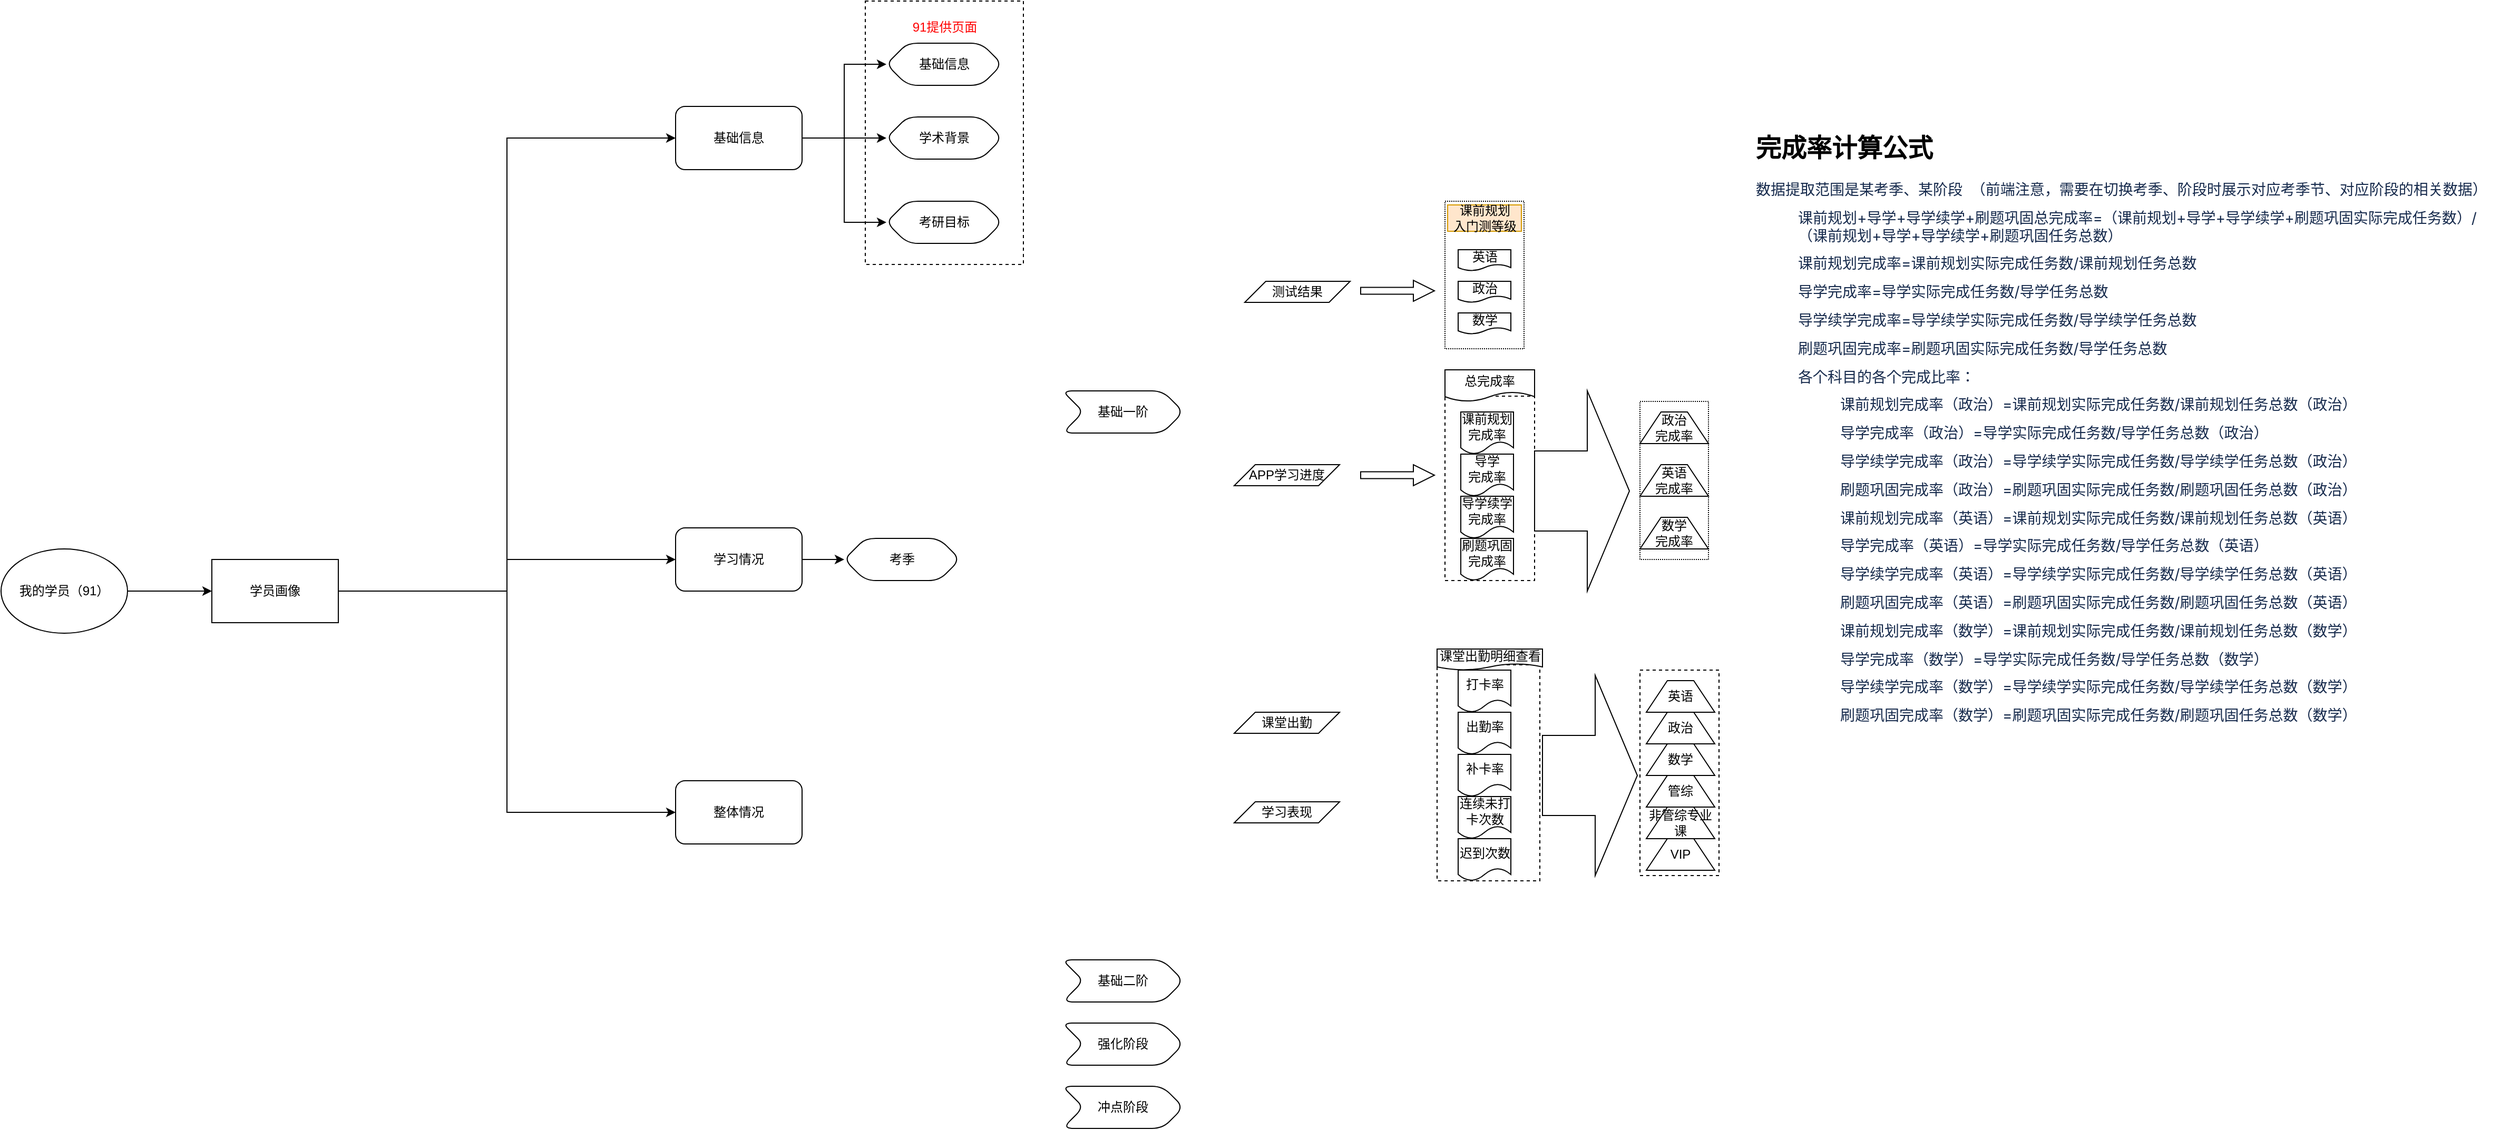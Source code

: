 <mxfile version="21.6.6" type="github">
  <diagram name="第 1 页" id="HjcUYGO30nJuk45t63Vl">
    <mxGraphModel dx="4020" dy="1486" grid="1" gridSize="10" guides="1" tooltips="1" connect="1" arrows="1" fold="1" page="1" pageScale="1" pageWidth="827" pageHeight="1169" math="0" shadow="0">
      <root>
        <mxCell id="0" />
        <mxCell id="1" parent="0" />
        <mxCell id="xOnKtEDKV3KdFgjS1WJt-15" value="" style="rounded=0;whiteSpace=wrap;html=1;dashed=1;" vertex="1" parent="1">
          <mxGeometry x="1375" y="955" width="75" height="195" as="geometry" />
        </mxCell>
        <mxCell id="xOnKtEDKV3KdFgjS1WJt-13" value="" style="rounded=0;whiteSpace=wrap;html=1;dashed=1;" vertex="1" parent="1">
          <mxGeometry x="1182.5" y="950" width="97.5" height="205" as="geometry" />
        </mxCell>
        <mxCell id="hmlYSEphnml5yRxJCa9B-29" value="" style="rounded=0;whiteSpace=wrap;html=1;dashed=1;dashPattern=1 1;" parent="1" vertex="1">
          <mxGeometry x="1375" y="700" width="65" height="150" as="geometry" />
        </mxCell>
        <mxCell id="hmlYSEphnml5yRxJCa9B-22" value="" style="rounded=0;whiteSpace=wrap;html=1;dashed=1;" parent="1" vertex="1">
          <mxGeometry x="1190" y="695" width="85" height="175" as="geometry" />
        </mxCell>
        <mxCell id="hmlYSEphnml5yRxJCa9B-7" value="" style="rounded=0;whiteSpace=wrap;html=1;dashed=1;dashPattern=1 1;" parent="1" vertex="1">
          <mxGeometry x="1190" y="510" width="75" height="140" as="geometry" />
        </mxCell>
        <mxCell id="JorKWfMErrwngxVBuPZv-26" value="" style="rounded=0;whiteSpace=wrap;html=1;dashed=1;" parent="1" vertex="1">
          <mxGeometry x="640" y="320" width="150" height="250" as="geometry" />
        </mxCell>
        <mxCell id="JorKWfMErrwngxVBuPZv-3" value="" style="edgeStyle=orthogonalEdgeStyle;rounded=0;orthogonalLoop=1;jettySize=auto;html=1;" parent="1" source="JorKWfMErrwngxVBuPZv-1" target="JorKWfMErrwngxVBuPZv-2" edge="1">
          <mxGeometry relative="1" as="geometry" />
        </mxCell>
        <mxCell id="JorKWfMErrwngxVBuPZv-1" value="我的学员（91）" style="ellipse;whiteSpace=wrap;html=1;" parent="1" vertex="1">
          <mxGeometry x="-180" y="840" width="120" height="80" as="geometry" />
        </mxCell>
        <mxCell id="JorKWfMErrwngxVBuPZv-5" value="" style="edgeStyle=orthogonalEdgeStyle;rounded=0;orthogonalLoop=1;jettySize=auto;html=1;entryX=0;entryY=0.5;entryDx=0;entryDy=0;" parent="1" source="JorKWfMErrwngxVBuPZv-2" target="JorKWfMErrwngxVBuPZv-4" edge="1">
          <mxGeometry relative="1" as="geometry" />
        </mxCell>
        <mxCell id="JorKWfMErrwngxVBuPZv-11" style="edgeStyle=orthogonalEdgeStyle;rounded=0;orthogonalLoop=1;jettySize=auto;html=1;exitX=1;exitY=0.5;exitDx=0;exitDy=0;entryX=0;entryY=0.5;entryDx=0;entryDy=0;" parent="1" source="JorKWfMErrwngxVBuPZv-2" target="JorKWfMErrwngxVBuPZv-7" edge="1">
          <mxGeometry relative="1" as="geometry" />
        </mxCell>
        <mxCell id="JorKWfMErrwngxVBuPZv-13" style="edgeStyle=orthogonalEdgeStyle;rounded=0;orthogonalLoop=1;jettySize=auto;html=1;exitX=1;exitY=0.5;exitDx=0;exitDy=0;entryX=0;entryY=0.5;entryDx=0;entryDy=0;" parent="1" source="JorKWfMErrwngxVBuPZv-2" target="JorKWfMErrwngxVBuPZv-12" edge="1">
          <mxGeometry relative="1" as="geometry" />
        </mxCell>
        <mxCell id="JorKWfMErrwngxVBuPZv-2" value="学员画像" style="whiteSpace=wrap;html=1;" parent="1" vertex="1">
          <mxGeometry x="20" y="850" width="120" height="60" as="geometry" />
        </mxCell>
        <mxCell id="JorKWfMErrwngxVBuPZv-17" value="" style="edgeStyle=orthogonalEdgeStyle;rounded=0;orthogonalLoop=1;jettySize=auto;html=1;entryX=0;entryY=0.5;entryDx=0;entryDy=0;" parent="1" source="JorKWfMErrwngxVBuPZv-4" target="JorKWfMErrwngxVBuPZv-16" edge="1">
          <mxGeometry relative="1" as="geometry" />
        </mxCell>
        <mxCell id="JorKWfMErrwngxVBuPZv-22" style="edgeStyle=orthogonalEdgeStyle;rounded=0;orthogonalLoop=1;jettySize=auto;html=1;exitX=1;exitY=0.5;exitDx=0;exitDy=0;entryX=0;entryY=0.5;entryDx=0;entryDy=0;" parent="1" source="JorKWfMErrwngxVBuPZv-4" target="JorKWfMErrwngxVBuPZv-19" edge="1">
          <mxGeometry relative="1" as="geometry" />
        </mxCell>
        <mxCell id="JorKWfMErrwngxVBuPZv-23" style="edgeStyle=orthogonalEdgeStyle;rounded=0;orthogonalLoop=1;jettySize=auto;html=1;exitX=1;exitY=0.5;exitDx=0;exitDy=0;entryX=0;entryY=0.5;entryDx=0;entryDy=0;" parent="1" source="JorKWfMErrwngxVBuPZv-4" target="JorKWfMErrwngxVBuPZv-20" edge="1">
          <mxGeometry relative="1" as="geometry" />
        </mxCell>
        <mxCell id="JorKWfMErrwngxVBuPZv-4" value="基础信息" style="rounded=1;whiteSpace=wrap;html=1;" parent="1" vertex="1">
          <mxGeometry x="460" y="420" width="120" height="60" as="geometry" />
        </mxCell>
        <mxCell id="JorKWfMErrwngxVBuPZv-29" style="edgeStyle=orthogonalEdgeStyle;rounded=0;orthogonalLoop=1;jettySize=auto;html=1;exitX=1;exitY=0.5;exitDx=0;exitDy=0;" parent="1" source="JorKWfMErrwngxVBuPZv-7" target="JorKWfMErrwngxVBuPZv-28" edge="1">
          <mxGeometry relative="1" as="geometry" />
        </mxCell>
        <mxCell id="JorKWfMErrwngxVBuPZv-7" value="学习情况" style="rounded=1;whiteSpace=wrap;html=1;" parent="1" vertex="1">
          <mxGeometry x="460" y="820" width="120" height="60" as="geometry" />
        </mxCell>
        <mxCell id="JorKWfMErrwngxVBuPZv-12" value="整体情况" style="rounded=1;whiteSpace=wrap;html=1;" parent="1" vertex="1">
          <mxGeometry x="460" y="1060" width="120" height="60" as="geometry" />
        </mxCell>
        <mxCell id="JorKWfMErrwngxVBuPZv-16" value="基础信息" style="shape=hexagon;perimeter=hexagonPerimeter2;whiteSpace=wrap;html=1;fixedSize=1;rounded=1;" parent="1" vertex="1">
          <mxGeometry x="660" y="360" width="110" height="40" as="geometry" />
        </mxCell>
        <mxCell id="JorKWfMErrwngxVBuPZv-19" value="学术背景" style="shape=hexagon;perimeter=hexagonPerimeter2;whiteSpace=wrap;html=1;fixedSize=1;rounded=1;" parent="1" vertex="1">
          <mxGeometry x="660" y="430" width="110" height="40" as="geometry" />
        </mxCell>
        <mxCell id="JorKWfMErrwngxVBuPZv-20" value="考研目标" style="shape=hexagon;perimeter=hexagonPerimeter2;whiteSpace=wrap;html=1;fixedSize=1;rounded=1;" parent="1" vertex="1">
          <mxGeometry x="660" y="510" width="110" height="40" as="geometry" />
        </mxCell>
        <mxCell id="JorKWfMErrwngxVBuPZv-27" value="&lt;font color=&quot;#ff0000&quot;&gt;91提供页面&lt;/font&gt;" style="text;html=1;strokeColor=none;fillColor=none;align=center;verticalAlign=middle;whiteSpace=wrap;rounded=0;" parent="1" vertex="1">
          <mxGeometry x="652.5" y="330" width="125" height="30" as="geometry" />
        </mxCell>
        <mxCell id="JorKWfMErrwngxVBuPZv-28" value="考季" style="shape=hexagon;perimeter=hexagonPerimeter2;whiteSpace=wrap;html=1;fixedSize=1;rounded=1;" parent="1" vertex="1">
          <mxGeometry x="620" y="830" width="110" height="40" as="geometry" />
        </mxCell>
        <mxCell id="JorKWfMErrwngxVBuPZv-31" value="基础一阶" style="shape=step;perimeter=stepPerimeter;whiteSpace=wrap;html=1;fixedSize=1;rounded=1;" parent="1" vertex="1">
          <mxGeometry x="827" y="690" width="115" height="40" as="geometry" />
        </mxCell>
        <mxCell id="JorKWfMErrwngxVBuPZv-33" value="基础二阶" style="shape=step;perimeter=stepPerimeter;whiteSpace=wrap;html=1;fixedSize=1;rounded=1;" parent="1" vertex="1">
          <mxGeometry x="827" y="1230" width="115" height="40" as="geometry" />
        </mxCell>
        <mxCell id="JorKWfMErrwngxVBuPZv-34" value="强化阶段" style="shape=step;perimeter=stepPerimeter;whiteSpace=wrap;html=1;fixedSize=1;rounded=1;" parent="1" vertex="1">
          <mxGeometry x="827" y="1290" width="115" height="40" as="geometry" />
        </mxCell>
        <mxCell id="JorKWfMErrwngxVBuPZv-35" value="冲点阶段" style="shape=step;perimeter=stepPerimeter;whiteSpace=wrap;html=1;fixedSize=1;rounded=1;" parent="1" vertex="1">
          <mxGeometry x="827" y="1350" width="115" height="40" as="geometry" />
        </mxCell>
        <mxCell id="JorKWfMErrwngxVBuPZv-41" value="测试结果" style="shape=parallelogram;perimeter=parallelogramPerimeter;whiteSpace=wrap;html=1;fixedSize=1;" parent="1" vertex="1">
          <mxGeometry x="1000" y="586" width="100" height="20" as="geometry" />
        </mxCell>
        <mxCell id="JorKWfMErrwngxVBuPZv-42" value="APP学习进度" style="shape=parallelogram;perimeter=parallelogramPerimeter;whiteSpace=wrap;html=1;fixedSize=1;" parent="1" vertex="1">
          <mxGeometry x="990" y="760" width="100" height="20" as="geometry" />
        </mxCell>
        <mxCell id="JorKWfMErrwngxVBuPZv-43" value="课堂出勤" style="shape=parallelogram;perimeter=parallelogramPerimeter;whiteSpace=wrap;html=1;fixedSize=1;" parent="1" vertex="1">
          <mxGeometry x="990" y="995" width="100" height="20" as="geometry" />
        </mxCell>
        <mxCell id="JorKWfMErrwngxVBuPZv-44" value="学习表现" style="shape=parallelogram;perimeter=parallelogramPerimeter;whiteSpace=wrap;html=1;fixedSize=1;" parent="1" vertex="1">
          <mxGeometry x="990" y="1080" width="100" height="20" as="geometry" />
        </mxCell>
        <mxCell id="JorKWfMErrwngxVBuPZv-45" value="课堂出勤明细查看" style="shape=document;whiteSpace=wrap;html=1;boundedLbl=1;" parent="1" vertex="1">
          <mxGeometry x="1182.5" y="935" width="100" height="20" as="geometry" />
        </mxCell>
        <mxCell id="hmlYSEphnml5yRxJCa9B-1" value="英语" style="shape=document;whiteSpace=wrap;html=1;boundedLbl=1;" parent="1" vertex="1">
          <mxGeometry x="1202.5" y="556" width="50" height="20" as="geometry" />
        </mxCell>
        <mxCell id="hmlYSEphnml5yRxJCa9B-3" value="政治" style="shape=document;whiteSpace=wrap;html=1;boundedLbl=1;" parent="1" vertex="1">
          <mxGeometry x="1202.5" y="586" width="50" height="20" as="geometry" />
        </mxCell>
        <mxCell id="hmlYSEphnml5yRxJCa9B-4" value="数学" style="shape=document;whiteSpace=wrap;html=1;boundedLbl=1;" parent="1" vertex="1">
          <mxGeometry x="1202.5" y="616" width="50" height="20" as="geometry" />
        </mxCell>
        <mxCell id="hmlYSEphnml5yRxJCa9B-8" value="课前规划&lt;br&gt;入门测等级" style="text;html=1;strokeColor=#d79b00;fillColor=#ffe6cc;align=center;verticalAlign=middle;whiteSpace=wrap;rounded=0;" parent="1" vertex="1">
          <mxGeometry x="1192.5" y="513.5" width="70" height="25" as="geometry" />
        </mxCell>
        <mxCell id="hmlYSEphnml5yRxJCa9B-9" value="总完成率" style="shape=document;whiteSpace=wrap;html=1;boundedLbl=1;" parent="1" vertex="1">
          <mxGeometry x="1190" y="670" width="85" height="30" as="geometry" />
        </mxCell>
        <mxCell id="hmlYSEphnml5yRxJCa9B-10" value="课前规划&lt;br&gt;完成率" style="shape=document;whiteSpace=wrap;html=1;boundedLbl=1;" parent="1" vertex="1">
          <mxGeometry x="1205" y="710" width="50" height="40" as="geometry" />
        </mxCell>
        <mxCell id="hmlYSEphnml5yRxJCa9B-11" value="导学&lt;br&gt;完成率" style="shape=document;whiteSpace=wrap;html=1;boundedLbl=1;" parent="1" vertex="1">
          <mxGeometry x="1205" y="750" width="50" height="40" as="geometry" />
        </mxCell>
        <mxCell id="hmlYSEphnml5yRxJCa9B-12" value="导学续学&lt;br&gt;完成率" style="shape=document;whiteSpace=wrap;html=1;boundedLbl=1;" parent="1" vertex="1">
          <mxGeometry x="1205" y="790" width="50" height="40" as="geometry" />
        </mxCell>
        <mxCell id="hmlYSEphnml5yRxJCa9B-13" value="刷题巩固&lt;br&gt;完成率" style="shape=document;whiteSpace=wrap;html=1;boundedLbl=1;" parent="1" vertex="1">
          <mxGeometry x="1205" y="830" width="50" height="40" as="geometry" />
        </mxCell>
        <mxCell id="hmlYSEphnml5yRxJCa9B-14" value="政治&lt;br&gt;完成率" style="shape=trapezoid;perimeter=trapezoidPerimeter;whiteSpace=wrap;html=1;fixedSize=1;" parent="1" vertex="1">
          <mxGeometry x="1375" y="710" width="65" height="30" as="geometry" />
        </mxCell>
        <mxCell id="hmlYSEphnml5yRxJCa9B-16" value="英语&lt;br&gt;完成率" style="shape=trapezoid;perimeter=trapezoidPerimeter;whiteSpace=wrap;html=1;fixedSize=1;" parent="1" vertex="1">
          <mxGeometry x="1375" y="760" width="65" height="30" as="geometry" />
        </mxCell>
        <mxCell id="hmlYSEphnml5yRxJCa9B-17" value="数学&lt;br&gt;完成率" style="shape=trapezoid;perimeter=trapezoidPerimeter;whiteSpace=wrap;html=1;fixedSize=1;" parent="1" vertex="1">
          <mxGeometry x="1375" y="810" width="65" height="30" as="geometry" />
        </mxCell>
        <mxCell id="hmlYSEphnml5yRxJCa9B-21" value="" style="html=1;shadow=0;dashed=0;align=center;verticalAlign=middle;shape=mxgraph.arrows2.arrow;dy=0.6;dx=40;notch=0;" parent="1" vertex="1">
          <mxGeometry x="1275" y="690" width="90" height="190" as="geometry" />
        </mxCell>
        <mxCell id="hmlYSEphnml5yRxJCa9B-25" value="" style="html=1;shadow=0;dashed=0;align=center;verticalAlign=middle;shape=mxgraph.arrows2.arrow;dy=0.67;dx=20;notch=0;" parent="1" vertex="1">
          <mxGeometry x="1110" y="585" width="70" height="20" as="geometry" />
        </mxCell>
        <mxCell id="hmlYSEphnml5yRxJCa9B-28" value="" style="html=1;shadow=0;dashed=0;align=center;verticalAlign=middle;shape=mxgraph.arrows2.arrow;dy=0.67;dx=20;notch=0;" parent="1" vertex="1">
          <mxGeometry x="1110" y="760" width="70" height="20" as="geometry" />
        </mxCell>
        <mxCell id="hmlYSEphnml5yRxJCa9B-30" value="&lt;h1&gt;完成率计算公式&lt;/h1&gt;&lt;p style=&quot;margin: 10px 0px 0px; padding: 0px; color: rgb(23, 43, 77); font-family: -apple-system, system-ui, &amp;quot;Segoe UI&amp;quot;, Roboto, Oxygen, Ubuntu, &amp;quot;Fira Sans&amp;quot;, &amp;quot;Droid Sans&amp;quot;, &amp;quot;Helvetica Neue&amp;quot;, sans-serif; font-size: 14px; background-color: rgb(255, 255, 255);&quot;&gt;数据提取范围是某考季、某阶段&amp;nbsp; （前端注意，需要在切换考季、阶段时展示对应考季节、对应阶段的相关数据）&lt;/p&gt;&lt;p style=&quot;margin: 10px 0px 0px 40px; padding: 0px; color: rgb(23, 43, 77); font-family: -apple-system, system-ui, &amp;quot;Segoe UI&amp;quot;, Roboto, Oxygen, Ubuntu, &amp;quot;Fira Sans&amp;quot;, &amp;quot;Droid Sans&amp;quot;, &amp;quot;Helvetica Neue&amp;quot;, sans-serif; font-size: 14px; background-color: rgb(255, 255, 255);&quot;&gt;课前规划+导学+导学续学+刷题巩固总完成率=（课前规划+导学+导学续学+刷题巩固实际完成任务数）/（课前规划+导学+导学续学+刷题巩固任务总数）&lt;/p&gt;&lt;p style=&quot;margin: 10px 0px 0px 40px; padding: 0px; color: rgb(23, 43, 77); font-family: -apple-system, system-ui, &amp;quot;Segoe UI&amp;quot;, Roboto, Oxygen, Ubuntu, &amp;quot;Fira Sans&amp;quot;, &amp;quot;Droid Sans&amp;quot;, &amp;quot;Helvetica Neue&amp;quot;, sans-serif; font-size: 14px; background-color: rgb(255, 255, 255);&quot;&gt;课前规划完成率=课前规划实际完成任务数/课前规划任务总数&lt;/p&gt;&lt;p style=&quot;margin: 10px 0px 0px 40px; padding: 0px; color: rgb(23, 43, 77); font-family: -apple-system, system-ui, &amp;quot;Segoe UI&amp;quot;, Roboto, Oxygen, Ubuntu, &amp;quot;Fira Sans&amp;quot;, &amp;quot;Droid Sans&amp;quot;, &amp;quot;Helvetica Neue&amp;quot;, sans-serif; font-size: 14px; background-color: rgb(255, 255, 255);&quot;&gt;导学完成率=导学实际完成任务数/导学任务总数&lt;/p&gt;&lt;p style=&quot;margin: 10px 0px 0px 40px; padding: 0px; color: rgb(23, 43, 77); font-family: -apple-system, system-ui, &amp;quot;Segoe UI&amp;quot;, Roboto, Oxygen, Ubuntu, &amp;quot;Fira Sans&amp;quot;, &amp;quot;Droid Sans&amp;quot;, &amp;quot;Helvetica Neue&amp;quot;, sans-serif; font-size: 14px; background-color: rgb(255, 255, 255);&quot;&gt;导学续学完成率=导学续学实际完成任务数/导学续学任务总数&lt;/p&gt;&lt;p style=&quot;margin: 10px 0px 0px 40px; padding: 0px; color: rgb(23, 43, 77); font-family: -apple-system, system-ui, &amp;quot;Segoe UI&amp;quot;, Roboto, Oxygen, Ubuntu, &amp;quot;Fira Sans&amp;quot;, &amp;quot;Droid Sans&amp;quot;, &amp;quot;Helvetica Neue&amp;quot;, sans-serif; font-size: 14px; background-color: rgb(255, 255, 255);&quot;&gt;刷题巩固完成率=刷题巩固实际完成任务数/导学任务总数&lt;/p&gt;&lt;p style=&quot;margin: 10px 0px 0px 40px; padding: 0px; color: rgb(23, 43, 77); font-family: -apple-system, system-ui, &amp;quot;Segoe UI&amp;quot;, Roboto, Oxygen, Ubuntu, &amp;quot;Fira Sans&amp;quot;, &amp;quot;Droid Sans&amp;quot;, &amp;quot;Helvetica Neue&amp;quot;, sans-serif; font-size: 14px; background-color: rgb(255, 255, 255);&quot;&gt;各个科目的各个完成比率：&lt;/p&gt;&lt;p style=&quot;margin: 10px 0px 0px 80px; padding: 0px; color: rgb(23, 43, 77); font-family: -apple-system, system-ui, &amp;quot;Segoe UI&amp;quot;, Roboto, Oxygen, Ubuntu, &amp;quot;Fira Sans&amp;quot;, &amp;quot;Droid Sans&amp;quot;, &amp;quot;Helvetica Neue&amp;quot;, sans-serif; font-size: 14px; background-color: rgb(255, 255, 255);&quot;&gt;课前规划完成率（政治）=课前规划实际完成任务数/课前规划任务总数（政治）&lt;/p&gt;&lt;p style=&quot;margin: 10px 0px 0px 80px; padding: 0px; color: rgb(23, 43, 77); font-family: -apple-system, system-ui, &amp;quot;Segoe UI&amp;quot;, Roboto, Oxygen, Ubuntu, &amp;quot;Fira Sans&amp;quot;, &amp;quot;Droid Sans&amp;quot;, &amp;quot;Helvetica Neue&amp;quot;, sans-serif; font-size: 14px; background-color: rgb(255, 255, 255);&quot;&gt;导学完成率（政治）=导学实际完成任务数/导学任务总数（政治）&lt;/p&gt;&lt;p style=&quot;margin: 10px 0px 0px 80px; padding: 0px; color: rgb(23, 43, 77); font-family: -apple-system, system-ui, &amp;quot;Segoe UI&amp;quot;, Roboto, Oxygen, Ubuntu, &amp;quot;Fira Sans&amp;quot;, &amp;quot;Droid Sans&amp;quot;, &amp;quot;Helvetica Neue&amp;quot;, sans-serif; font-size: 14px; background-color: rgb(255, 255, 255);&quot;&gt;导学续学完成率（政治）=导学续学实际完成任务数/导学续学任务总数（政治）&lt;/p&gt;&lt;p style=&quot;margin: 10px 0px 0px 80px; padding: 0px; color: rgb(23, 43, 77); font-family: -apple-system, system-ui, &amp;quot;Segoe UI&amp;quot;, Roboto, Oxygen, Ubuntu, &amp;quot;Fira Sans&amp;quot;, &amp;quot;Droid Sans&amp;quot;, &amp;quot;Helvetica Neue&amp;quot;, sans-serif; font-size: 14px; background-color: rgb(255, 255, 255);&quot;&gt;刷题巩固完成率（政治）=刷题巩固实际完成任务数/刷题巩固任务总数（政治）&lt;/p&gt;&lt;p style=&quot;margin: 10px 0px 0px 80px; padding: 0px; color: rgb(23, 43, 77); font-family: -apple-system, system-ui, &amp;quot;Segoe UI&amp;quot;, Roboto, Oxygen, Ubuntu, &amp;quot;Fira Sans&amp;quot;, &amp;quot;Droid Sans&amp;quot;, &amp;quot;Helvetica Neue&amp;quot;, sans-serif; font-size: 14px; background-color: rgb(255, 255, 255);&quot;&gt;课前规划完成率（英语）=课前规划实际完成任务数/课前规划任务总数（英语）&lt;/p&gt;&lt;p style=&quot;margin: 10px 0px 0px 80px; padding: 0px; color: rgb(23, 43, 77); font-family: -apple-system, system-ui, &amp;quot;Segoe UI&amp;quot;, Roboto, Oxygen, Ubuntu, &amp;quot;Fira Sans&amp;quot;, &amp;quot;Droid Sans&amp;quot;, &amp;quot;Helvetica Neue&amp;quot;, sans-serif; font-size: 14px; background-color: rgb(255, 255, 255);&quot;&gt;导学完成率（英语）=导学实际完成任务数/导学任务总数（英语）&lt;/p&gt;&lt;p style=&quot;margin: 10px 0px 0px 80px; padding: 0px; color: rgb(23, 43, 77); font-family: -apple-system, system-ui, &amp;quot;Segoe UI&amp;quot;, Roboto, Oxygen, Ubuntu, &amp;quot;Fira Sans&amp;quot;, &amp;quot;Droid Sans&amp;quot;, &amp;quot;Helvetica Neue&amp;quot;, sans-serif; font-size: 14px; background-color: rgb(255, 255, 255);&quot;&gt;导学续学完成率（英语）=导学续学实际完成任务数/导学续学任务总数（英语）&lt;/p&gt;&lt;p style=&quot;margin: 10px 0px 0px 80px; padding: 0px; color: rgb(23, 43, 77); font-family: -apple-system, system-ui, &amp;quot;Segoe UI&amp;quot;, Roboto, Oxygen, Ubuntu, &amp;quot;Fira Sans&amp;quot;, &amp;quot;Droid Sans&amp;quot;, &amp;quot;Helvetica Neue&amp;quot;, sans-serif; font-size: 14px; background-color: rgb(255, 255, 255);&quot;&gt;刷题巩固完成率（英语）=刷题巩固实际完成任务数/刷题巩固任务总数（英语）&lt;/p&gt;&lt;p style=&quot;margin: 10px 0px 0px 80px; padding: 0px; color: rgb(23, 43, 77); font-family: -apple-system, system-ui, &amp;quot;Segoe UI&amp;quot;, Roboto, Oxygen, Ubuntu, &amp;quot;Fira Sans&amp;quot;, &amp;quot;Droid Sans&amp;quot;, &amp;quot;Helvetica Neue&amp;quot;, sans-serif; font-size: 14px; background-color: rgb(255, 255, 255);&quot;&gt;课前规划完成率（数学）=课前规划实际完成任务数/课前规划任务总数（数学）&lt;/p&gt;&lt;p style=&quot;margin: 10px 0px 0px 80px; padding: 0px; color: rgb(23, 43, 77); font-family: -apple-system, system-ui, &amp;quot;Segoe UI&amp;quot;, Roboto, Oxygen, Ubuntu, &amp;quot;Fira Sans&amp;quot;, &amp;quot;Droid Sans&amp;quot;, &amp;quot;Helvetica Neue&amp;quot;, sans-serif; font-size: 14px; background-color: rgb(255, 255, 255);&quot;&gt;导学完成率（数学）=导学实际完成任务数/导学任务总数（数学）&lt;/p&gt;&lt;p style=&quot;margin: 10px 0px 0px 80px; padding: 0px; color: rgb(23, 43, 77); font-family: -apple-system, system-ui, &amp;quot;Segoe UI&amp;quot;, Roboto, Oxygen, Ubuntu, &amp;quot;Fira Sans&amp;quot;, &amp;quot;Droid Sans&amp;quot;, &amp;quot;Helvetica Neue&amp;quot;, sans-serif; font-size: 14px; background-color: rgb(255, 255, 255);&quot;&gt;导学续学完成率（数学）=导学续学实际完成任务数/导学续学任务总数（数学）&lt;/p&gt;&lt;p style=&quot;margin: 10px 0px 0px 80px; padding: 0px; color: rgb(23, 43, 77); font-family: -apple-system, system-ui, &amp;quot;Segoe UI&amp;quot;, Roboto, Oxygen, Ubuntu, &amp;quot;Fira Sans&amp;quot;, &amp;quot;Droid Sans&amp;quot;, &amp;quot;Helvetica Neue&amp;quot;, sans-serif; font-size: 14px; background-color: rgb(255, 255, 255);&quot;&gt;刷题巩固完成率（数学）=刷题巩固实际完成任务数/刷题巩固任务总数（数学）&lt;/p&gt;" style="text;html=1;strokeColor=none;fillColor=none;spacing=5;spacingTop=-20;whiteSpace=wrap;overflow=hidden;rounded=0;" parent="1" vertex="1">
          <mxGeometry x="1480" y="440" width="710" height="570" as="geometry" />
        </mxCell>
        <mxCell id="xOnKtEDKV3KdFgjS1WJt-1" value="打卡率" style="shape=document;whiteSpace=wrap;html=1;boundedLbl=1;" vertex="1" parent="1">
          <mxGeometry x="1202.5" y="955" width="50" height="40" as="geometry" />
        </mxCell>
        <mxCell id="xOnKtEDKV3KdFgjS1WJt-2" value="出勤率" style="shape=document;whiteSpace=wrap;html=1;boundedLbl=1;" vertex="1" parent="1">
          <mxGeometry x="1202.5" y="995" width="50" height="40" as="geometry" />
        </mxCell>
        <mxCell id="xOnKtEDKV3KdFgjS1WJt-3" value="补卡率" style="shape=document;whiteSpace=wrap;html=1;boundedLbl=1;" vertex="1" parent="1">
          <mxGeometry x="1202.5" y="1035" width="50" height="40" as="geometry" />
        </mxCell>
        <mxCell id="xOnKtEDKV3KdFgjS1WJt-4" value="连续未打卡次数" style="shape=document;whiteSpace=wrap;html=1;boundedLbl=1;" vertex="1" parent="1">
          <mxGeometry x="1202.5" y="1075" width="50" height="40" as="geometry" />
        </mxCell>
        <mxCell id="xOnKtEDKV3KdFgjS1WJt-5" value="迟到次数" style="shape=document;whiteSpace=wrap;html=1;boundedLbl=1;" vertex="1" parent="1">
          <mxGeometry x="1202.5" y="1115" width="50" height="40" as="geometry" />
        </mxCell>
        <mxCell id="xOnKtEDKV3KdFgjS1WJt-7" value="英语" style="shape=trapezoid;perimeter=trapezoidPerimeter;whiteSpace=wrap;html=1;fixedSize=1;" vertex="1" parent="1">
          <mxGeometry x="1381" y="965" width="65" height="30" as="geometry" />
        </mxCell>
        <mxCell id="xOnKtEDKV3KdFgjS1WJt-8" value="政治" style="shape=trapezoid;perimeter=trapezoidPerimeter;whiteSpace=wrap;html=1;fixedSize=1;" vertex="1" parent="1">
          <mxGeometry x="1381" y="995" width="65" height="30" as="geometry" />
        </mxCell>
        <mxCell id="xOnKtEDKV3KdFgjS1WJt-9" value="数学" style="shape=trapezoid;perimeter=trapezoidPerimeter;whiteSpace=wrap;html=1;fixedSize=1;" vertex="1" parent="1">
          <mxGeometry x="1381" y="1025" width="65" height="30" as="geometry" />
        </mxCell>
        <mxCell id="xOnKtEDKV3KdFgjS1WJt-10" value="管综" style="shape=trapezoid;perimeter=trapezoidPerimeter;whiteSpace=wrap;html=1;fixedSize=1;" vertex="1" parent="1">
          <mxGeometry x="1381" y="1055" width="65" height="30" as="geometry" />
        </mxCell>
        <mxCell id="xOnKtEDKV3KdFgjS1WJt-11" value="非管综专业课" style="shape=trapezoid;perimeter=trapezoidPerimeter;whiteSpace=wrap;html=1;fixedSize=1;" vertex="1" parent="1">
          <mxGeometry x="1381" y="1085" width="65" height="30" as="geometry" />
        </mxCell>
        <mxCell id="xOnKtEDKV3KdFgjS1WJt-12" value="VIP" style="shape=trapezoid;perimeter=trapezoidPerimeter;whiteSpace=wrap;html=1;fixedSize=1;" vertex="1" parent="1">
          <mxGeometry x="1381" y="1115" width="65" height="30" as="geometry" />
        </mxCell>
        <mxCell id="xOnKtEDKV3KdFgjS1WJt-14" value="" style="html=1;shadow=0;dashed=0;align=center;verticalAlign=middle;shape=mxgraph.arrows2.arrow;dy=0.6;dx=40;notch=0;" vertex="1" parent="1">
          <mxGeometry x="1282.5" y="960" width="90" height="190" as="geometry" />
        </mxCell>
      </root>
    </mxGraphModel>
  </diagram>
</mxfile>
